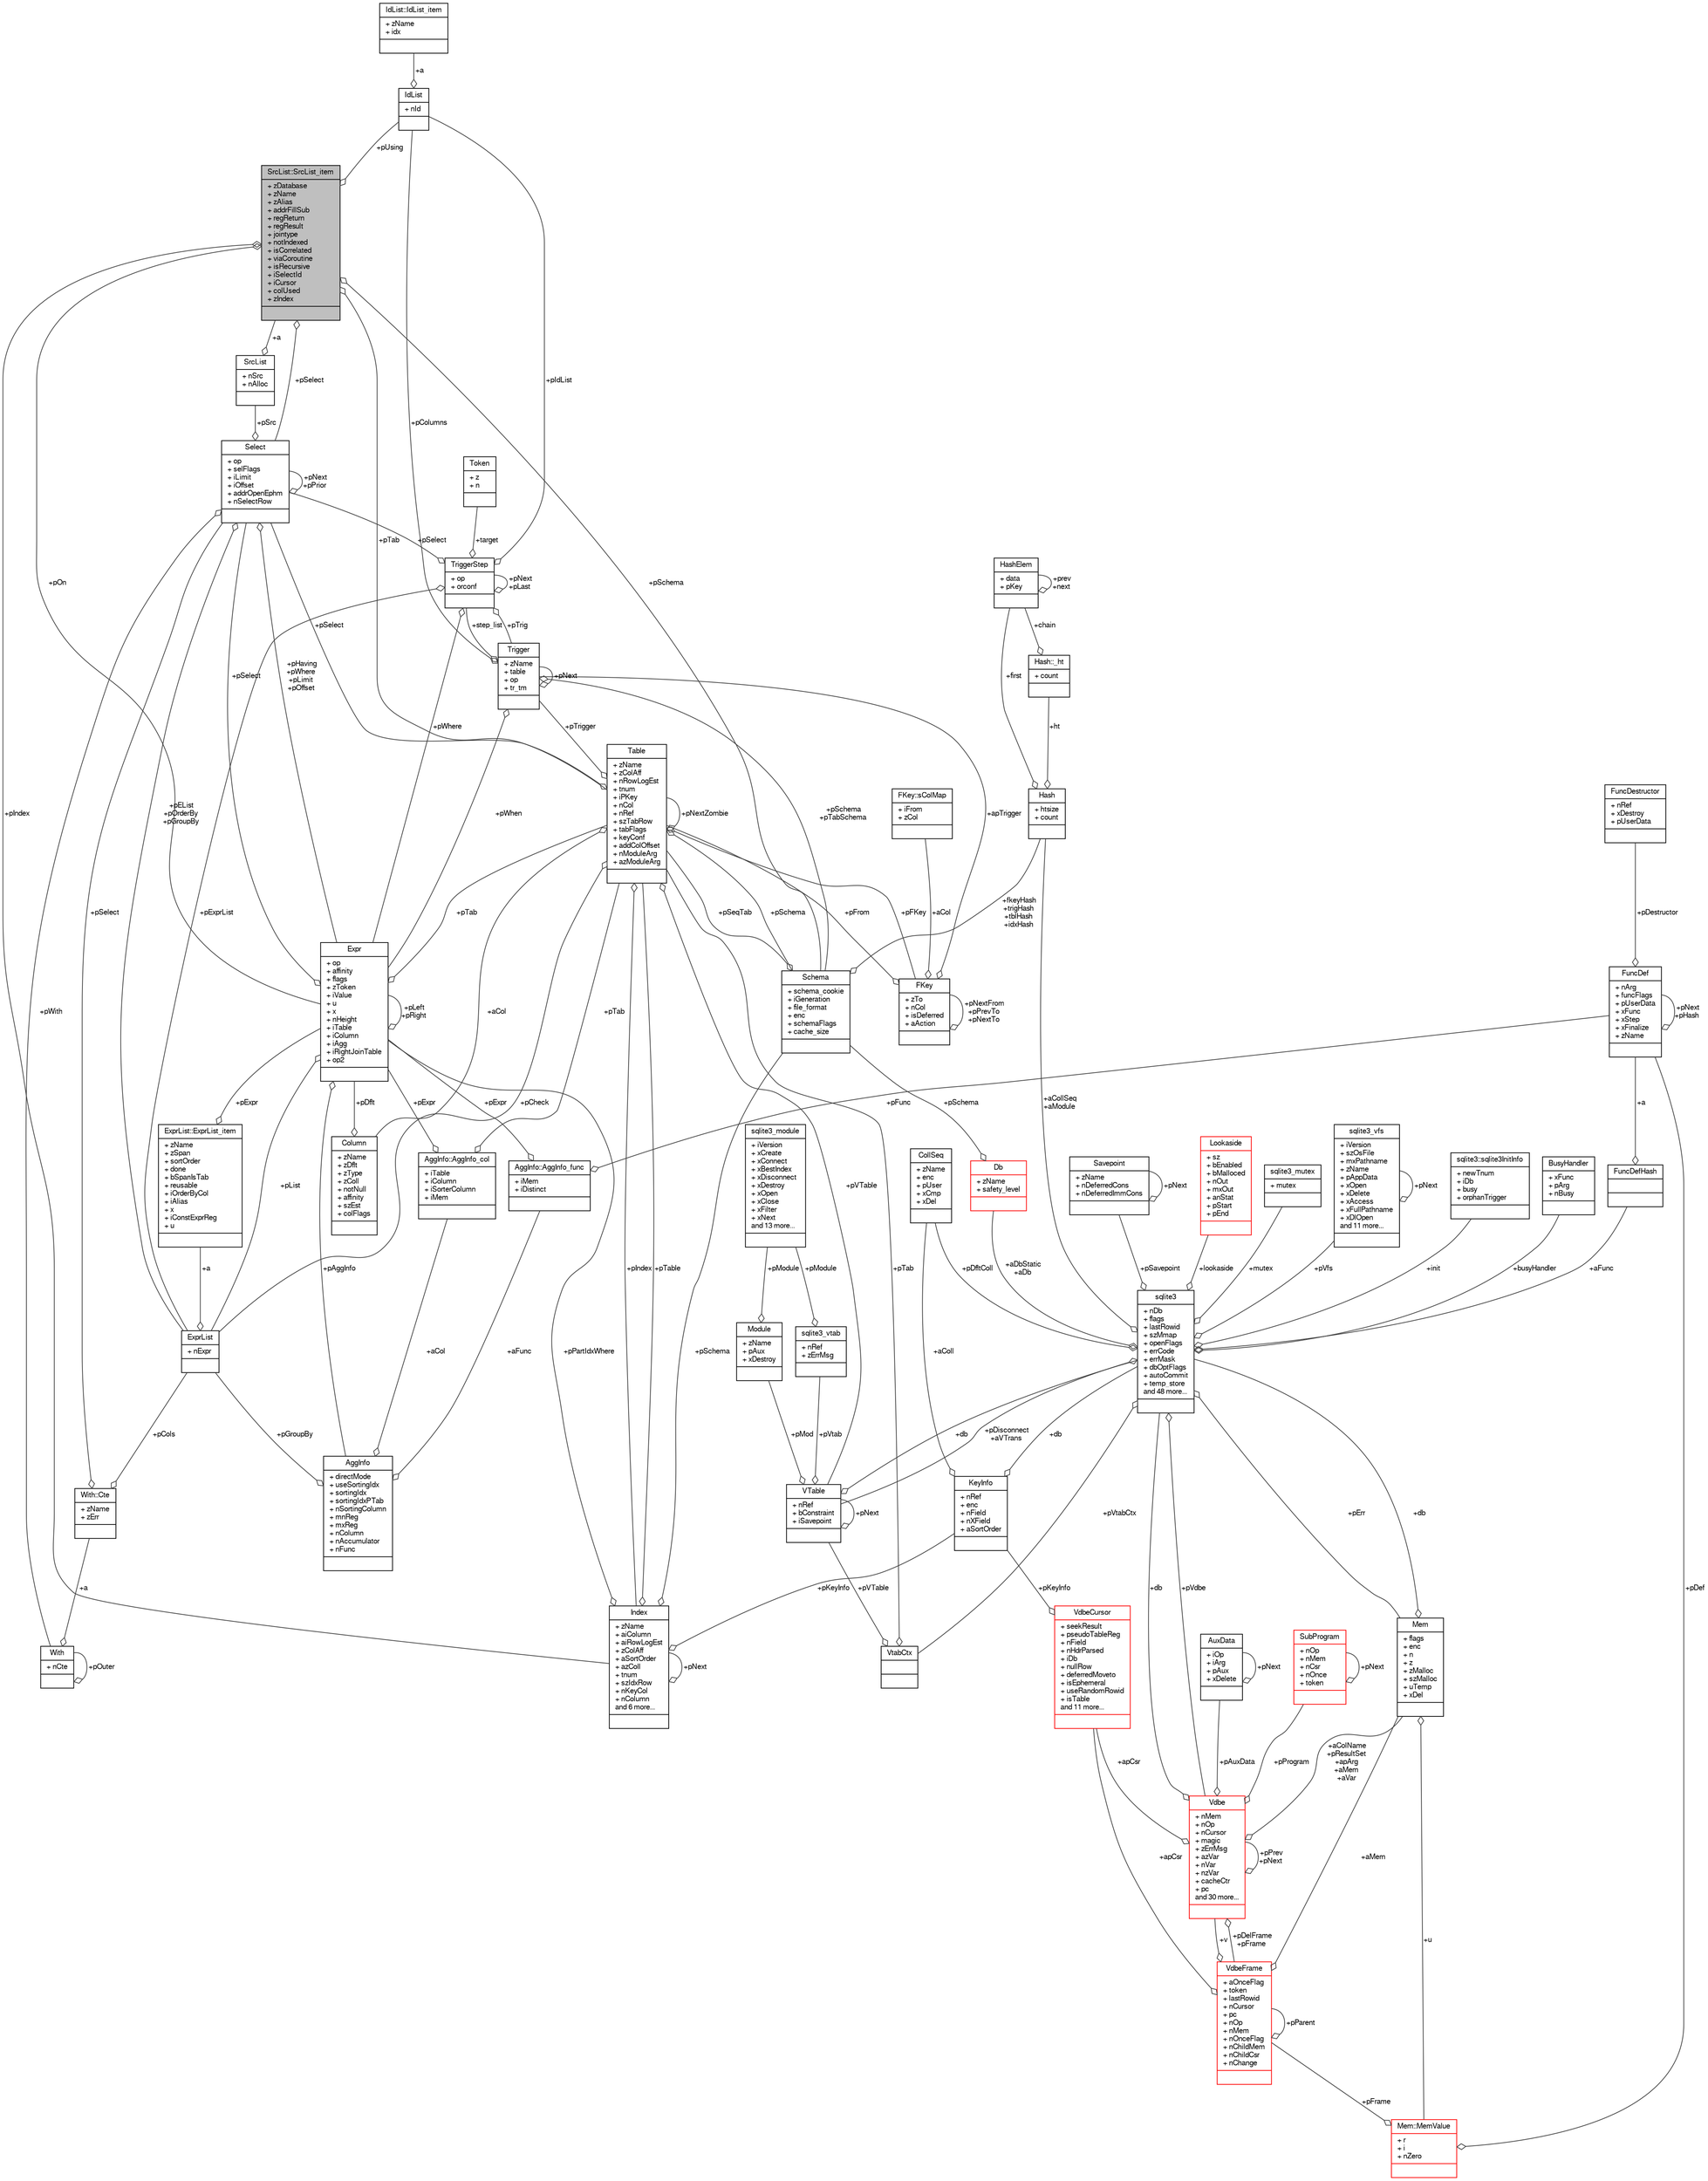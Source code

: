 digraph "SrcList::SrcList_item"
{
  edge [fontname="FreeSans",fontsize="10",labelfontname="FreeSans",labelfontsize="10"];
  node [fontname="FreeSans",fontsize="10",shape=record];
  Node1 [label="{SrcList::SrcList_item\n|+ zDatabase\l+ zName\l+ zAlias\l+ addrFillSub\l+ regReturn\l+ regResult\l+ jointype\l+ notIndexed\l+ isCorrelated\l+ viaCoroutine\l+ isRecursive\l+ iSelectId\l+ iCursor\l+ colUsed\l+ zIndex\l|}",height=0.2,width=0.4,color="black", fillcolor="grey75", style="filled", fontcolor="black"];
  Node2 -> Node1 [color="grey25",fontsize="10",style="solid",label=" +pSchema" ,arrowhead="odiamond",fontname="FreeSans"];
  Node2 [label="{Schema\n|+ schema_cookie\l+ iGeneration\l+ file_format\l+ enc\l+ schemaFlags\l+ cache_size\l|}",height=0.2,width=0.4,color="black", fillcolor="white", style="filled",URL="$structSchema.html"];
  Node3 -> Node2 [color="grey25",fontsize="10",style="solid",label=" +pSeqTab" ,arrowhead="odiamond",fontname="FreeSans"];
  Node3 [label="{Table\n|+ zName\l+ zColAff\l+ nRowLogEst\l+ tnum\l+ iPKey\l+ nCol\l+ nRef\l+ szTabRow\l+ tabFlags\l+ keyConf\l+ addColOffset\l+ nModuleArg\l+ azModuleArg\l|}",height=0.2,width=0.4,color="black", fillcolor="white", style="filled",URL="$structTable.html"];
  Node2 -> Node3 [color="grey25",fontsize="10",style="solid",label=" +pSchema" ,arrowhead="odiamond",fontname="FreeSans"];
  Node4 -> Node3 [color="grey25",fontsize="10",style="solid",label=" +aCol" ,arrowhead="odiamond",fontname="FreeSans"];
  Node4 [label="{Column\n|+ zName\l+ zDflt\l+ zType\l+ zColl\l+ notNull\l+ affinity\l+ szEst\l+ colFlags\l|}",height=0.2,width=0.4,color="black", fillcolor="white", style="filled",URL="$structColumn.html"];
  Node5 -> Node4 [color="grey25",fontsize="10",style="solid",label=" +pDflt" ,arrowhead="odiamond",fontname="FreeSans"];
  Node5 [label="{Expr\n|+ op\l+ affinity\l+ flags\l+ zToken\l+ iValue\l+ u\l+ x\l+ nHeight\l+ iTable\l+ iColumn\l+ iAgg\l+ iRightJoinTable\l+ op2\l|}",height=0.2,width=0.4,color="black", fillcolor="white", style="filled",URL="$structExpr.html"];
  Node6 -> Node5 [color="grey25",fontsize="10",style="solid",label=" +pAggInfo" ,arrowhead="odiamond",fontname="FreeSans"];
  Node6 [label="{AggInfo\n|+ directMode\l+ useSortingIdx\l+ sortingIdx\l+ sortingIdxPTab\l+ nSortingColumn\l+ mnReg\l+ mxReg\l+ nColumn\l+ nAccumulator\l+ nFunc\l|}",height=0.2,width=0.4,color="black", fillcolor="white", style="filled",URL="$structAggInfo.html"];
  Node7 -> Node6 [color="grey25",fontsize="10",style="solid",label=" +aCol" ,arrowhead="odiamond",fontname="FreeSans"];
  Node7 [label="{AggInfo::AggInfo_col\n|+ iTable\l+ iColumn\l+ iSorterColumn\l+ iMem\l|}",height=0.2,width=0.4,color="black", fillcolor="white", style="filled",URL="$structAggInfo_1_1AggInfo__col.html"];
  Node5 -> Node7 [color="grey25",fontsize="10",style="solid",label=" +pExpr" ,arrowhead="odiamond",fontname="FreeSans"];
  Node3 -> Node7 [color="grey25",fontsize="10",style="solid",label=" +pTab" ,arrowhead="odiamond",fontname="FreeSans"];
  Node8 -> Node6 [color="grey25",fontsize="10",style="solid",label=" +aFunc" ,arrowhead="odiamond",fontname="FreeSans"];
  Node8 [label="{AggInfo::AggInfo_func\n|+ iMem\l+ iDistinct\l|}",height=0.2,width=0.4,color="black", fillcolor="white", style="filled",URL="$structAggInfo_1_1AggInfo__func.html"];
  Node5 -> Node8 [color="grey25",fontsize="10",style="solid",label=" +pExpr" ,arrowhead="odiamond",fontname="FreeSans"];
  Node9 -> Node8 [color="grey25",fontsize="10",style="solid",label=" +pFunc" ,arrowhead="odiamond",fontname="FreeSans"];
  Node9 [label="{FuncDef\n|+ nArg\l+ funcFlags\l+ pUserData\l+ xFunc\l+ xStep\l+ xFinalize\l+ zName\l|}",height=0.2,width=0.4,color="black", fillcolor="white", style="filled",URL="$structFuncDef.html"];
  Node10 -> Node9 [color="grey25",fontsize="10",style="solid",label=" +pDestructor" ,arrowhead="odiamond",fontname="FreeSans"];
  Node10 [label="{FuncDestructor\n|+ nRef\l+ xDestroy\l+ pUserData\l|}",height=0.2,width=0.4,color="black", fillcolor="white", style="filled",URL="$structFuncDestructor.html"];
  Node9 -> Node9 [color="grey25",fontsize="10",style="solid",label=" +pNext\n+pHash" ,arrowhead="odiamond",fontname="FreeSans"];
  Node11 -> Node6 [color="grey25",fontsize="10",style="solid",label=" +pGroupBy" ,arrowhead="odiamond",fontname="FreeSans"];
  Node11 [label="{ExprList\n|+ nExpr\l|}",height=0.2,width=0.4,color="black", fillcolor="white", style="filled",URL="$structExprList.html"];
  Node12 -> Node11 [color="grey25",fontsize="10",style="solid",label=" +a" ,arrowhead="odiamond",fontname="FreeSans"];
  Node12 [label="{ExprList::ExprList_item\n|+ zName\l+ zSpan\l+ sortOrder\l+ done\l+ bSpanIsTab\l+ reusable\l+ iOrderByCol\l+ iAlias\l+ x\l+ iConstExprReg\l+ u\l|}",height=0.2,width=0.4,color="black", fillcolor="white", style="filled",URL="$structExprList_1_1ExprList__item.html"];
  Node5 -> Node12 [color="grey25",fontsize="10",style="solid",label=" +pExpr" ,arrowhead="odiamond",fontname="FreeSans"];
  Node5 -> Node5 [color="grey25",fontsize="10",style="solid",label=" +pLeft\n+pRight" ,arrowhead="odiamond",fontname="FreeSans"];
  Node3 -> Node5 [color="grey25",fontsize="10",style="solid",label=" +pTab" ,arrowhead="odiamond",fontname="FreeSans"];
  Node13 -> Node5 [color="grey25",fontsize="10",style="solid",label=" +pSelect" ,arrowhead="odiamond",fontname="FreeSans"];
  Node13 [label="{Select\n|+ op\l+ selFlags\l+ iLimit\l+ iOffset\l+ addrOpenEphm\l+ nSelectRow\l|}",height=0.2,width=0.4,color="black", fillcolor="white", style="filled",URL="$structSelect.html"];
  Node5 -> Node13 [color="grey25",fontsize="10",style="solid",label=" +pHaving\n+pWhere\n+pLimit\n+pOffset" ,arrowhead="odiamond",fontname="FreeSans"];
  Node14 -> Node13 [color="grey25",fontsize="10",style="solid",label=" +pWith" ,arrowhead="odiamond",fontname="FreeSans"];
  Node14 [label="{With\n|+ nCte\l|}",height=0.2,width=0.4,color="black", fillcolor="white", style="filled",URL="$structWith.html"];
  Node15 -> Node14 [color="grey25",fontsize="10",style="solid",label=" +a" ,arrowhead="odiamond",fontname="FreeSans"];
  Node15 [label="{With::Cte\n|+ zName\l+ zErr\l|}",height=0.2,width=0.4,color="black", fillcolor="white", style="filled",URL="$structWith_1_1Cte.html"];
  Node13 -> Node15 [color="grey25",fontsize="10",style="solid",label=" +pSelect" ,arrowhead="odiamond",fontname="FreeSans"];
  Node11 -> Node15 [color="grey25",fontsize="10",style="solid",label=" +pCols" ,arrowhead="odiamond",fontname="FreeSans"];
  Node14 -> Node14 [color="grey25",fontsize="10",style="solid",label=" +pOuter" ,arrowhead="odiamond",fontname="FreeSans"];
  Node13 -> Node13 [color="grey25",fontsize="10",style="solid",label=" +pNext\n+pPrior" ,arrowhead="odiamond",fontname="FreeSans"];
  Node16 -> Node13 [color="grey25",fontsize="10",style="solid",label=" +pSrc" ,arrowhead="odiamond",fontname="FreeSans"];
  Node16 [label="{SrcList\n|+ nSrc\l+ nAlloc\l|}",height=0.2,width=0.4,color="black", fillcolor="white", style="filled",URL="$structSrcList.html"];
  Node1 -> Node16 [color="grey25",fontsize="10",style="solid",label=" +a" ,arrowhead="odiamond",fontname="FreeSans"];
  Node11 -> Node13 [color="grey25",fontsize="10",style="solid",label=" +pEList\n+pOrderBy\n+pGroupBy" ,arrowhead="odiamond",fontname="FreeSans"];
  Node11 -> Node5 [color="grey25",fontsize="10",style="solid",label=" +pList" ,arrowhead="odiamond",fontname="FreeSans"];
  Node17 -> Node3 [color="grey25",fontsize="10",style="solid",label=" +pFKey" ,arrowhead="odiamond",fontname="FreeSans"];
  Node17 [label="{FKey\n|+ zTo\l+ nCol\l+ isDeferred\l+ aAction\l|}",height=0.2,width=0.4,color="black", fillcolor="white", style="filled",URL="$structFKey.html"];
  Node18 -> Node17 [color="grey25",fontsize="10",style="solid",label=" +aCol" ,arrowhead="odiamond",fontname="FreeSans"];
  Node18 [label="{FKey::sColMap\n|+ iFrom\l+ zCol\l|}",height=0.2,width=0.4,color="black", fillcolor="white", style="filled",URL="$structFKey_1_1sColMap.html"];
  Node17 -> Node17 [color="grey25",fontsize="10",style="solid",label=" +pNextFrom\n+pPrevTo\n+pNextTo" ,arrowhead="odiamond",fontname="FreeSans"];
  Node3 -> Node17 [color="grey25",fontsize="10",style="solid",label=" +pFrom" ,arrowhead="odiamond",fontname="FreeSans"];
  Node19 -> Node17 [color="grey25",fontsize="10",style="solid",label=" +apTrigger" ,arrowhead="odiamond",fontname="FreeSans"];
  Node19 [label="{Trigger\n|+ zName\l+ table\l+ op\l+ tr_tm\l|}",height=0.2,width=0.4,color="black", fillcolor="white", style="filled",URL="$structTrigger.html"];
  Node20 -> Node19 [color="grey25",fontsize="10",style="solid",label=" +step_list" ,arrowhead="odiamond",fontname="FreeSans"];
  Node20 [label="{TriggerStep\n|+ op\l+ orconf\l|}",height=0.2,width=0.4,color="black", fillcolor="white", style="filled",URL="$structTriggerStep.html"];
  Node20 -> Node20 [color="grey25",fontsize="10",style="solid",label=" +pNext\n+pLast" ,arrowhead="odiamond",fontname="FreeSans"];
  Node5 -> Node20 [color="grey25",fontsize="10",style="solid",label=" +pWhere" ,arrowhead="odiamond",fontname="FreeSans"];
  Node21 -> Node20 [color="grey25",fontsize="10",style="solid",label=" +target" ,arrowhead="odiamond",fontname="FreeSans"];
  Node21 [label="{Token\n|+ z\l+ n\l|}",height=0.2,width=0.4,color="black", fillcolor="white", style="filled",URL="$structToken.html"];
  Node22 -> Node20 [color="grey25",fontsize="10",style="solid",label=" +pIdList" ,arrowhead="odiamond",fontname="FreeSans"];
  Node22 [label="{IdList\n|+ nId\l|}",height=0.2,width=0.4,color="black", fillcolor="white", style="filled",URL="$structIdList.html"];
  Node23 -> Node22 [color="grey25",fontsize="10",style="solid",label=" +a" ,arrowhead="odiamond",fontname="FreeSans"];
  Node23 [label="{IdList::IdList_item\n|+ zName\l+ idx\l|}",height=0.2,width=0.4,color="black", fillcolor="white", style="filled",URL="$structIdList_1_1IdList__item.html"];
  Node13 -> Node20 [color="grey25",fontsize="10",style="solid",label=" +pSelect" ,arrowhead="odiamond",fontname="FreeSans"];
  Node19 -> Node20 [color="grey25",fontsize="10",style="solid",label=" +pTrig" ,arrowhead="odiamond",fontname="FreeSans"];
  Node11 -> Node20 [color="grey25",fontsize="10",style="solid",label=" +pExprList" ,arrowhead="odiamond",fontname="FreeSans"];
  Node2 -> Node19 [color="grey25",fontsize="10",style="solid",label=" +pSchema\n+pTabSchema" ,arrowhead="odiamond",fontname="FreeSans"];
  Node5 -> Node19 [color="grey25",fontsize="10",style="solid",label=" +pWhen" ,arrowhead="odiamond",fontname="FreeSans"];
  Node22 -> Node19 [color="grey25",fontsize="10",style="solid",label=" +pColumns" ,arrowhead="odiamond",fontname="FreeSans"];
  Node19 -> Node19 [color="grey25",fontsize="10",style="solid",label=" +pNext" ,arrowhead="odiamond",fontname="FreeSans"];
  Node24 -> Node3 [color="grey25",fontsize="10",style="solid",label=" +pVTable" ,arrowhead="odiamond",fontname="FreeSans"];
  Node24 [label="{VTable\n|+ nRef\l+ bConstraint\l+ iSavepoint\l|}",height=0.2,width=0.4,color="black", fillcolor="white", style="filled",URL="$structVTable.html"];
  Node25 -> Node24 [color="grey25",fontsize="10",style="solid",label=" +db" ,arrowhead="odiamond",fontname="FreeSans"];
  Node25 [label="{sqlite3\n|+ nDb\l+ flags\l+ lastRowid\l+ szMmap\l+ openFlags\l+ errCode\l+ errMask\l+ dbOptFlags\l+ autoCommit\l+ temp_store\land 48 more...\l|}",height=0.2,width=0.4,color="black", fillcolor="white", style="filled",URL="$structsqlite3.html"];
  Node26 -> Node25 [color="grey25",fontsize="10",style="solid",label=" +pErr" ,arrowhead="odiamond",fontname="FreeSans"];
  Node26 [label="{Mem\n|+ flags\l+ enc\l+ n\l+ z\l+ zMalloc\l+ szMalloc\l+ uTemp\l+ xDel\l|}",height=0.2,width=0.4,color="black", fillcolor="white", style="filled",URL="$structMem.html"];
  Node27 -> Node26 [color="grey25",fontsize="10",style="solid",label=" +u" ,arrowhead="odiamond",fontname="FreeSans"];
  Node27 [label="{Mem::MemValue\n|+ r\l+ i\l+ nZero\l|}",height=0.2,width=0.4,color="red", fillcolor="white", style="filled",URL="$unionMem_1_1MemValue.html"];
  Node28 -> Node27 [color="grey25",fontsize="10",style="solid",label=" +pFrame" ,arrowhead="odiamond",fontname="FreeSans"];
  Node28 [label="{VdbeFrame\n|+ aOnceFlag\l+ token\l+ lastRowid\l+ nCursor\l+ pc\l+ nOp\l+ nMem\l+ nOnceFlag\l+ nChildMem\l+ nChildCsr\l+ nChange\l|}",height=0.2,width=0.4,color="red", fillcolor="white", style="filled",URL="$structVdbeFrame.html"];
  Node26 -> Node28 [color="grey25",fontsize="10",style="solid",label=" +aMem" ,arrowhead="odiamond",fontname="FreeSans"];
  Node29 -> Node28 [color="grey25",fontsize="10",style="solid",label=" +v" ,arrowhead="odiamond",fontname="FreeSans"];
  Node29 [label="{Vdbe\n|+ nMem\l+ nOp\l+ nCursor\l+ magic\l+ zErrMsg\l+ azVar\l+ nVar\l+ nzVar\l+ cacheCtr\l+ pc\land 30 more...\l|}",height=0.2,width=0.4,color="red", fillcolor="white", style="filled",URL="$structVdbe.html"];
  Node29 -> Node29 [color="grey25",fontsize="10",style="solid",label=" +pPrev\n+pNext" ,arrowhead="odiamond",fontname="FreeSans"];
  Node26 -> Node29 [color="grey25",fontsize="10",style="solid",label=" +aColName\n+pResultSet\n+apArg\n+aMem\n+aVar" ,arrowhead="odiamond",fontname="FreeSans"];
  Node25 -> Node29 [color="grey25",fontsize="10",style="solid",label=" +db" ,arrowhead="odiamond",fontname="FreeSans"];
  Node28 -> Node29 [color="grey25",fontsize="10",style="solid",label=" +pDelFrame\n+pFrame" ,arrowhead="odiamond",fontname="FreeSans"];
  Node30 -> Node29 [color="grey25",fontsize="10",style="solid",label=" +pAuxData" ,arrowhead="odiamond",fontname="FreeSans"];
  Node30 [label="{AuxData\n|+ iOp\l+ iArg\l+ pAux\l+ xDelete\l|}",height=0.2,width=0.4,color="black", fillcolor="white", style="filled",URL="$structAuxData.html"];
  Node30 -> Node30 [color="grey25",fontsize="10",style="solid",label=" +pNext" ,arrowhead="odiamond",fontname="FreeSans"];
  Node31 -> Node29 [color="grey25",fontsize="10",style="solid",label=" +pProgram" ,arrowhead="odiamond",fontname="FreeSans"];
  Node31 [label="{SubProgram\n|+ nOp\l+ nMem\l+ nCsr\l+ nOnce\l+ token\l|}",height=0.2,width=0.4,color="red", fillcolor="white", style="filled",URL="$structSubProgram.html"];
  Node31 -> Node31 [color="grey25",fontsize="10",style="solid",label=" +pNext" ,arrowhead="odiamond",fontname="FreeSans"];
  Node35 -> Node29 [color="grey25",fontsize="10",style="solid",label=" +apCsr" ,arrowhead="odiamond",fontname="FreeSans"];
  Node35 [label="{VdbeCursor\n|+ seekResult\l+ pseudoTableReg\l+ nField\l+ nHdrParsed\l+ iDb\l+ nullRow\l+ deferredMoveto\l+ isEphemeral\l+ useRandomRowid\l+ isTable\land 11 more...\l|}",height=0.2,width=0.4,color="red", fillcolor="white", style="filled",URL="$structVdbeCursor.html"];
  Node34 -> Node35 [color="grey25",fontsize="10",style="solid",label=" +pKeyInfo" ,arrowhead="odiamond",fontname="FreeSans"];
  Node34 [label="{KeyInfo\n|+ nRef\l+ enc\l+ nField\l+ nXField\l+ aSortOrder\l|}",height=0.2,width=0.4,color="black", fillcolor="white", style="filled",URL="$structKeyInfo.html"];
  Node25 -> Node34 [color="grey25",fontsize="10",style="solid",label=" +db" ,arrowhead="odiamond",fontname="FreeSans"];
  Node33 -> Node34 [color="grey25",fontsize="10",style="solid",label=" +aColl" ,arrowhead="odiamond",fontname="FreeSans"];
  Node33 [label="{CollSeq\n|+ zName\l+ enc\l+ pUser\l+ xCmp\l+ xDel\l|}",height=0.2,width=0.4,color="black", fillcolor="white", style="filled",URL="$structCollSeq.html"];
  Node28 -> Node28 [color="grey25",fontsize="10",style="solid",label=" +pParent" ,arrowhead="odiamond",fontname="FreeSans"];
  Node35 -> Node28 [color="grey25",fontsize="10",style="solid",label=" +apCsr" ,arrowhead="odiamond",fontname="FreeSans"];
  Node9 -> Node27 [color="grey25",fontsize="10",style="solid",label=" +pDef" ,arrowhead="odiamond",fontname="FreeSans"];
  Node25 -> Node26 [color="grey25",fontsize="10",style="solid",label=" +db" ,arrowhead="odiamond",fontname="FreeSans"];
  Node29 -> Node25 [color="grey25",fontsize="10",style="solid",label=" +pVdbe" ,arrowhead="odiamond",fontname="FreeSans"];
  Node76 -> Node25 [color="grey25",fontsize="10",style="solid",label=" +pSavepoint" ,arrowhead="odiamond",fontname="FreeSans"];
  Node76 [label="{Savepoint\n|+ zName\l+ nDeferredCons\l+ nDeferredImmCons\l|}",height=0.2,width=0.4,color="black", fillcolor="white", style="filled",URL="$structSavepoint.html"];
  Node76 -> Node76 [color="grey25",fontsize="10",style="solid",label=" +pNext" ,arrowhead="odiamond",fontname="FreeSans"];
  Node77 -> Node25 [color="grey25",fontsize="10",style="solid",label=" +aFunc" ,arrowhead="odiamond",fontname="FreeSans"];
  Node77 [label="{FuncDefHash\n||}",height=0.2,width=0.4,color="black", fillcolor="white", style="filled",URL="$structFuncDefHash.html"];
  Node9 -> Node77 [color="grey25",fontsize="10",style="solid",label=" +a" ,arrowhead="odiamond",fontname="FreeSans"];
  Node78 -> Node25 [color="grey25",fontsize="10",style="solid",label=" +lookaside" ,arrowhead="odiamond",fontname="FreeSans"];
  Node78 [label="{Lookaside\n|+ sz\l+ bEnabled\l+ bMalloced\l+ nOut\l+ mxOut\l+ anStat\l+ pStart\l+ pEnd\l|}",height=0.2,width=0.4,color="red", fillcolor="white", style="filled",URL="$structLookaside.html"];
  Node40 -> Node25 [color="grey25",fontsize="10",style="solid",label=" +mutex" ,arrowhead="odiamond",fontname="FreeSans"];
  Node40 [label="{sqlite3_mutex\n|+ mutex\l|}",height=0.2,width=0.4,color="black", fillcolor="white", style="filled",URL="$structsqlite3__mutex.html"];
  Node51 -> Node25 [color="grey25",fontsize="10",style="solid",label=" +pVfs" ,arrowhead="odiamond",fontname="FreeSans"];
  Node51 [label="{sqlite3_vfs\n|+ iVersion\l+ szOsFile\l+ mxPathname\l+ zName\l+ pAppData\l+ xOpen\l+ xDelete\l+ xAccess\l+ xFullPathname\l+ xDlOpen\land 11 more...\l|}",height=0.2,width=0.4,color="black", fillcolor="white", style="filled",URL="$structsqlite3__vfs.html"];
  Node51 -> Node51 [color="grey25",fontsize="10",style="solid",label=" +pNext" ,arrowhead="odiamond",fontname="FreeSans"];
  Node80 -> Node25 [color="grey25",fontsize="10",style="solid",label=" +init" ,arrowhead="odiamond",fontname="FreeSans"];
  Node80 [label="{sqlite3::sqlite3InitInfo\n|+ newTnum\l+ iDb\l+ busy\l+ orphanTrigger\l|}",height=0.2,width=0.4,color="black", fillcolor="white", style="filled",URL="$structsqlite3_1_1sqlite3InitInfo.html"];
  Node81 -> Node25 [color="grey25",fontsize="10",style="solid",label=" +busyHandler" ,arrowhead="odiamond",fontname="FreeSans"];
  Node81 [label="{BusyHandler\n|+ xFunc\l+ pArg\l+ nBusy\l|}",height=0.2,width=0.4,color="black", fillcolor="white", style="filled",URL="$structBusyHandler.html"];
  Node82 -> Node25 [color="grey25",fontsize="10",style="solid",label=" +pVtabCtx" ,arrowhead="odiamond",fontname="FreeSans"];
  Node82 [label="{VtabCtx\n||}",height=0.2,width=0.4,color="black", fillcolor="white", style="filled",URL="$structVtabCtx.html"];
  Node24 -> Node82 [color="grey25",fontsize="10",style="solid",label=" +pVTable" ,arrowhead="odiamond",fontname="FreeSans"];
  Node3 -> Node82 [color="grey25",fontsize="10",style="solid",label=" +pTab" ,arrowhead="odiamond",fontname="FreeSans"];
  Node33 -> Node25 [color="grey25",fontsize="10",style="solid",label=" +pDfltColl" ,arrowhead="odiamond",fontname="FreeSans"];
  Node24 -> Node25 [color="grey25",fontsize="10",style="solid",label=" +pDisconnect\n+aVTrans" ,arrowhead="odiamond",fontname="FreeSans"];
  Node83 -> Node25 [color="grey25",fontsize="10",style="solid",label=" +aDbStatic\n+aDb" ,arrowhead="odiamond",fontname="FreeSans"];
  Node83 [label="{Db\n|+ zName\l+ safety_level\l|}",height=0.2,width=0.4,color="red", fillcolor="white", style="filled",URL="$structDb.html"];
  Node2 -> Node83 [color="grey25",fontsize="10",style="solid",label=" +pSchema" ,arrowhead="odiamond",fontname="FreeSans"];
  Node84 -> Node25 [color="grey25",fontsize="10",style="solid",label=" +aCollSeq\n+aModule" ,arrowhead="odiamond",fontname="FreeSans"];
  Node84 [label="{Hash\n|+ htsize\l+ count\l|}",height=0.2,width=0.4,color="black", fillcolor="white", style="filled",URL="$structHash.html"];
  Node85 -> Node84 [color="grey25",fontsize="10",style="solid",label=" +ht" ,arrowhead="odiamond",fontname="FreeSans"];
  Node85 [label="{Hash::_ht\n|+ count\l|}",height=0.2,width=0.4,color="black", fillcolor="white", style="filled",URL="$structHash_1_1__ht.html"];
  Node86 -> Node85 [color="grey25",fontsize="10",style="solid",label=" +chain" ,arrowhead="odiamond",fontname="FreeSans"];
  Node86 [label="{HashElem\n|+ data\l+ pKey\l|}",height=0.2,width=0.4,color="black", fillcolor="white", style="filled",URL="$structHashElem.html"];
  Node86 -> Node86 [color="grey25",fontsize="10",style="solid",label=" +prev\n+next" ,arrowhead="odiamond",fontname="FreeSans"];
  Node86 -> Node84 [color="grey25",fontsize="10",style="solid",label=" +first" ,arrowhead="odiamond",fontname="FreeSans"];
  Node24 -> Node24 [color="grey25",fontsize="10",style="solid",label=" +pNext" ,arrowhead="odiamond",fontname="FreeSans"];
  Node87 -> Node24 [color="grey25",fontsize="10",style="solid",label=" +pMod" ,arrowhead="odiamond",fontname="FreeSans"];
  Node87 [label="{Module\n|+ zName\l+ pAux\l+ xDestroy\l|}",height=0.2,width=0.4,color="black", fillcolor="white", style="filled",URL="$structModule.html"];
  Node57 -> Node87 [color="grey25",fontsize="10",style="solid",label=" +pModule" ,arrowhead="odiamond",fontname="FreeSans"];
  Node57 [label="{sqlite3_module\n|+ iVersion\l+ xCreate\l+ xConnect\l+ xBestIndex\l+ xDisconnect\l+ xDestroy\l+ xOpen\l+ xClose\l+ xFilter\l+ xNext\land 13 more...\l|}",height=0.2,width=0.4,color="black", fillcolor="white", style="filled",URL="$structsqlite3__module.html"];
  Node56 -> Node24 [color="grey25",fontsize="10",style="solid",label=" +pVtab" ,arrowhead="odiamond",fontname="FreeSans"];
  Node56 [label="{sqlite3_vtab\n|+ nRef\l+ zErrMsg\l|}",height=0.2,width=0.4,color="black", fillcolor="white", style="filled",URL="$structsqlite3__vtab.html"];
  Node57 -> Node56 [color="grey25",fontsize="10",style="solid",label=" +pModule" ,arrowhead="odiamond",fontname="FreeSans"];
  Node3 -> Node3 [color="grey25",fontsize="10",style="solid",label=" +pNextZombie" ,arrowhead="odiamond",fontname="FreeSans"];
  Node19 -> Node3 [color="grey25",fontsize="10",style="solid",label=" +pTrigger" ,arrowhead="odiamond",fontname="FreeSans"];
  Node13 -> Node3 [color="grey25",fontsize="10",style="solid",label=" +pSelect" ,arrowhead="odiamond",fontname="FreeSans"];
  Node11 -> Node3 [color="grey25",fontsize="10",style="solid",label=" +pCheck" ,arrowhead="odiamond",fontname="FreeSans"];
  Node88 -> Node3 [color="grey25",fontsize="10",style="solid",label=" +pIndex" ,arrowhead="odiamond",fontname="FreeSans"];
  Node88 [label="{Index\n|+ zName\l+ aiColumn\l+ aiRowLogEst\l+ zColAff\l+ aSortOrder\l+ azColl\l+ tnum\l+ szIdxRow\l+ nKeyCol\l+ nColumn\land 6 more...\l|}",height=0.2,width=0.4,color="black", fillcolor="white", style="filled",URL="$structIndex.html"];
  Node2 -> Node88 [color="grey25",fontsize="10",style="solid",label=" +pSchema" ,arrowhead="odiamond",fontname="FreeSans"];
  Node5 -> Node88 [color="grey25",fontsize="10",style="solid",label=" +pPartIdxWhere" ,arrowhead="odiamond",fontname="FreeSans"];
  Node3 -> Node88 [color="grey25",fontsize="10",style="solid",label=" +pTable" ,arrowhead="odiamond",fontname="FreeSans"];
  Node34 -> Node88 [color="grey25",fontsize="10",style="solid",label=" +pKeyInfo" ,arrowhead="odiamond",fontname="FreeSans"];
  Node88 -> Node88 [color="grey25",fontsize="10",style="solid",label=" +pNext" ,arrowhead="odiamond",fontname="FreeSans"];
  Node84 -> Node2 [color="grey25",fontsize="10",style="solid",label=" +fkeyHash\n+trigHash\n+tblHash\n+idxHash" ,arrowhead="odiamond",fontname="FreeSans"];
  Node5 -> Node1 [color="grey25",fontsize="10",style="solid",label=" +pOn" ,arrowhead="odiamond",fontname="FreeSans"];
  Node22 -> Node1 [color="grey25",fontsize="10",style="solid",label=" +pUsing" ,arrowhead="odiamond",fontname="FreeSans"];
  Node3 -> Node1 [color="grey25",fontsize="10",style="solid",label=" +pTab" ,arrowhead="odiamond",fontname="FreeSans"];
  Node13 -> Node1 [color="grey25",fontsize="10",style="solid",label=" +pSelect" ,arrowhead="odiamond",fontname="FreeSans"];
  Node88 -> Node1 [color="grey25",fontsize="10",style="solid",label=" +pIndex" ,arrowhead="odiamond",fontname="FreeSans"];
}
